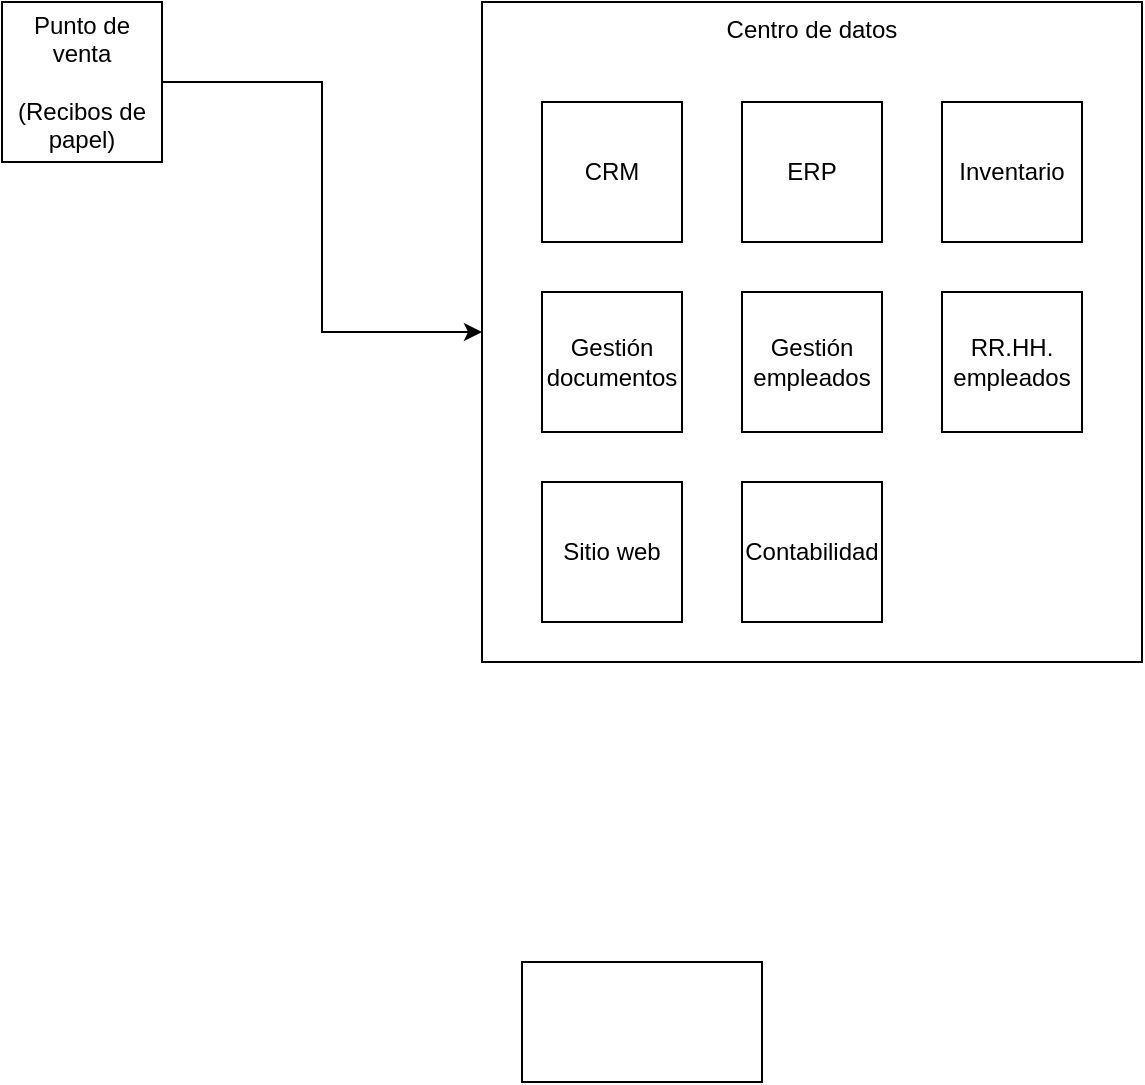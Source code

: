 <mxfile version="27.0.5">
  <diagram name="Page-1" id="DH40OpRP9k-7PUG0WMsj">
    <mxGraphModel dx="1106" dy="598" grid="1" gridSize="10" guides="1" tooltips="1" connect="1" arrows="1" fold="1" page="1" pageScale="1" pageWidth="850" pageHeight="1100" math="0" shadow="0">
      <root>
        <mxCell id="0" />
        <mxCell id="1" parent="0" />
        <mxCell id="ttnMdp6Yhw6-EbgYacKO-1" value="Centro de datos&lt;div&gt;&lt;br&gt;&lt;/div&gt;&lt;div&gt;&lt;br&gt;&lt;/div&gt;&lt;div&gt;&lt;br&gt;&lt;/div&gt;&lt;div&gt;&lt;br&gt;&lt;/div&gt;&lt;div&gt;&lt;br&gt;&lt;/div&gt;&lt;div&gt;&lt;br&gt;&lt;/div&gt;&lt;div&gt;&lt;br&gt;&lt;/div&gt;&lt;div&gt;&lt;br&gt;&lt;/div&gt;&lt;div&gt;&lt;br&gt;&lt;/div&gt;&lt;div&gt;&lt;br&gt;&lt;/div&gt;&lt;div&gt;&lt;br&gt;&lt;/div&gt;&lt;div&gt;&lt;br&gt;&lt;/div&gt;&lt;div&gt;&lt;br&gt;&lt;/div&gt;&lt;div&gt;&lt;br&gt;&lt;/div&gt;&lt;div&gt;&lt;br&gt;&lt;/div&gt;&lt;div&gt;&lt;br&gt;&lt;/div&gt;&lt;div&gt;&lt;br&gt;&lt;/div&gt;&lt;div&gt;&lt;br&gt;&lt;/div&gt;&lt;div&gt;&lt;br&gt;&lt;/div&gt;&lt;div&gt;&lt;br&gt;&lt;/div&gt;&lt;div&gt;&lt;br&gt;&lt;/div&gt;" style="whiteSpace=wrap;html=1;aspect=fixed;" parent="1" vertex="1">
          <mxGeometry x="280" y="120" width="330" height="330" as="geometry" />
        </mxCell>
        <mxCell id="ttnMdp6Yhw6-EbgYacKO-3" style="edgeStyle=orthogonalEdgeStyle;rounded=0;orthogonalLoop=1;jettySize=auto;html=1;exitX=1;exitY=0.5;exitDx=0;exitDy=0;entryX=0;entryY=0.5;entryDx=0;entryDy=0;" parent="1" source="ttnMdp6Yhw6-EbgYacKO-2" target="ttnMdp6Yhw6-EbgYacKO-1" edge="1">
          <mxGeometry relative="1" as="geometry" />
        </mxCell>
        <mxCell id="ttnMdp6Yhw6-EbgYacKO-2" value="Punto de venta&lt;div&gt;&lt;br&gt;&lt;/div&gt;&lt;div&gt;(Recibos de papel)&lt;/div&gt;" style="whiteSpace=wrap;html=1;aspect=fixed;" parent="1" vertex="1">
          <mxGeometry x="40" y="120" width="80" height="80" as="geometry" />
        </mxCell>
        <mxCell id="ttnMdp6Yhw6-EbgYacKO-4" value="CRM" style="whiteSpace=wrap;html=1;aspect=fixed;" parent="1" vertex="1">
          <mxGeometry x="310" y="170" width="70" height="70" as="geometry" />
        </mxCell>
        <mxCell id="ttnMdp6Yhw6-EbgYacKO-5" value="ERP" style="whiteSpace=wrap;html=1;aspect=fixed;" parent="1" vertex="1">
          <mxGeometry x="410" y="170" width="70" height="70" as="geometry" />
        </mxCell>
        <mxCell id="ttnMdp6Yhw6-EbgYacKO-6" value="Inventario" style="whiteSpace=wrap;html=1;aspect=fixed;" parent="1" vertex="1">
          <mxGeometry x="510" y="170" width="70" height="70" as="geometry" />
        </mxCell>
        <mxCell id="ttnMdp6Yhw6-EbgYacKO-7" value="Gestión documentos" style="whiteSpace=wrap;html=1;aspect=fixed;" parent="1" vertex="1">
          <mxGeometry x="310" y="265" width="70" height="70" as="geometry" />
        </mxCell>
        <mxCell id="ttnMdp6Yhw6-EbgYacKO-8" value="Gestión empleados" style="whiteSpace=wrap;html=1;aspect=fixed;" parent="1" vertex="1">
          <mxGeometry x="410" y="265" width="70" height="70" as="geometry" />
        </mxCell>
        <mxCell id="ttnMdp6Yhw6-EbgYacKO-9" value="RR.HH. empleados" style="whiteSpace=wrap;html=1;aspect=fixed;" parent="1" vertex="1">
          <mxGeometry x="510" y="265" width="70" height="70" as="geometry" />
        </mxCell>
        <mxCell id="ttnMdp6Yhw6-EbgYacKO-10" value="Sitio web" style="whiteSpace=wrap;html=1;aspect=fixed;" parent="1" vertex="1">
          <mxGeometry x="310" y="360" width="70" height="70" as="geometry" />
        </mxCell>
        <mxCell id="ttnMdp6Yhw6-EbgYacKO-11" value="Contabilidad" style="whiteSpace=wrap;html=1;aspect=fixed;" parent="1" vertex="1">
          <mxGeometry x="410" y="360" width="70" height="70" as="geometry" />
        </mxCell>
        <mxCell id="biKe22StrQ6LhnsAV9dZ-1" value="" style="rounded=0;whiteSpace=wrap;html=1;" vertex="1" parent="1">
          <mxGeometry x="300" y="600" width="120" height="60" as="geometry" />
        </mxCell>
      </root>
    </mxGraphModel>
  </diagram>
</mxfile>

